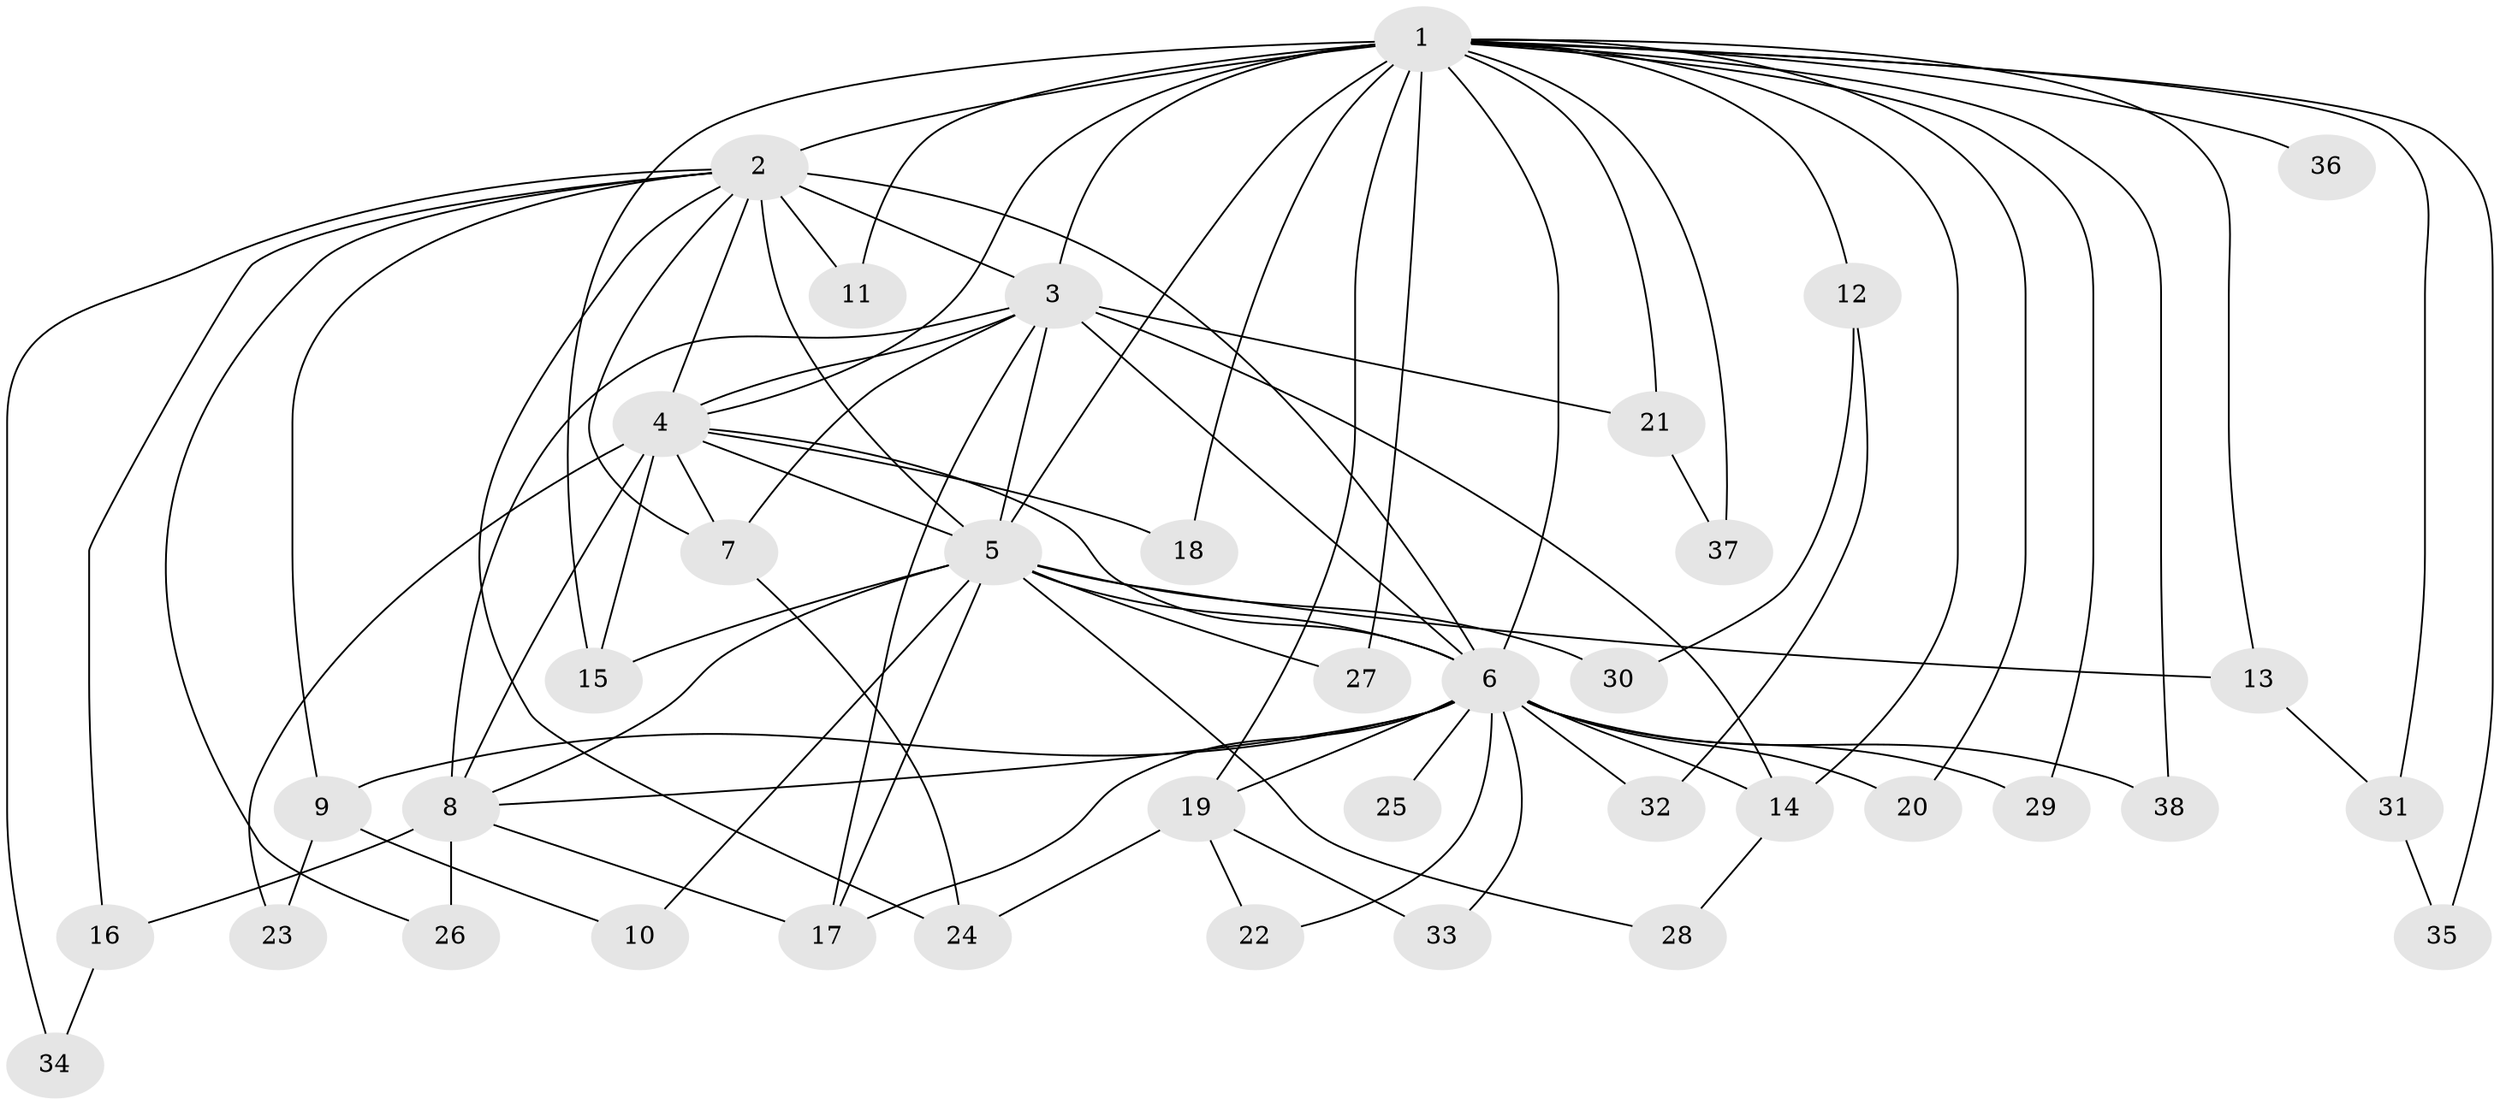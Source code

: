 // original degree distribution, {17: 0.031746031746031744, 18: 0.031746031746031744, 15: 0.015873015873015872, 14: 0.015873015873015872, 22: 0.015873015873015872, 19: 0.015873015873015872, 12: 0.015873015873015872, 16: 0.015873015873015872, 3: 0.20634920634920634, 2: 0.5396825396825397, 6: 0.015873015873015872, 4: 0.06349206349206349, 5: 0.015873015873015872}
// Generated by graph-tools (version 1.1) at 2025/49/03/04/25 22:49:38]
// undirected, 38 vertices, 84 edges
graph export_dot {
  node [color=gray90,style=filled];
  1;
  2;
  3;
  4;
  5;
  6;
  7;
  8;
  9;
  10;
  11;
  12;
  13;
  14;
  15;
  16;
  17;
  18;
  19;
  20;
  21;
  22;
  23;
  24;
  25;
  26;
  27;
  28;
  29;
  30;
  31;
  32;
  33;
  34;
  35;
  36;
  37;
  38;
  1 -- 2 [weight=2.0];
  1 -- 3 [weight=4.0];
  1 -- 4 [weight=2.0];
  1 -- 5 [weight=4.0];
  1 -- 6 [weight=4.0];
  1 -- 11 [weight=1.0];
  1 -- 12 [weight=2.0];
  1 -- 13 [weight=1.0];
  1 -- 14 [weight=1.0];
  1 -- 15 [weight=1.0];
  1 -- 18 [weight=2.0];
  1 -- 19 [weight=1.0];
  1 -- 20 [weight=1.0];
  1 -- 21 [weight=1.0];
  1 -- 27 [weight=1.0];
  1 -- 29 [weight=1.0];
  1 -- 31 [weight=1.0];
  1 -- 35 [weight=1.0];
  1 -- 36 [weight=1.0];
  1 -- 37 [weight=1.0];
  1 -- 38 [weight=1.0];
  2 -- 3 [weight=2.0];
  2 -- 4 [weight=1.0];
  2 -- 5 [weight=3.0];
  2 -- 6 [weight=2.0];
  2 -- 7 [weight=2.0];
  2 -- 9 [weight=1.0];
  2 -- 11 [weight=1.0];
  2 -- 16 [weight=1.0];
  2 -- 24 [weight=1.0];
  2 -- 26 [weight=1.0];
  2 -- 34 [weight=1.0];
  3 -- 4 [weight=3.0];
  3 -- 5 [weight=4.0];
  3 -- 6 [weight=4.0];
  3 -- 7 [weight=1.0];
  3 -- 8 [weight=1.0];
  3 -- 14 [weight=1.0];
  3 -- 17 [weight=3.0];
  3 -- 21 [weight=3.0];
  4 -- 5 [weight=2.0];
  4 -- 6 [weight=2.0];
  4 -- 7 [weight=1.0];
  4 -- 8 [weight=1.0];
  4 -- 15 [weight=1.0];
  4 -- 18 [weight=1.0];
  4 -- 23 [weight=1.0];
  5 -- 6 [weight=4.0];
  5 -- 8 [weight=1.0];
  5 -- 10 [weight=1.0];
  5 -- 13 [weight=1.0];
  5 -- 15 [weight=2.0];
  5 -- 17 [weight=1.0];
  5 -- 27 [weight=1.0];
  5 -- 28 [weight=1.0];
  5 -- 30 [weight=1.0];
  6 -- 8 [weight=1.0];
  6 -- 9 [weight=1.0];
  6 -- 14 [weight=3.0];
  6 -- 17 [weight=1.0];
  6 -- 19 [weight=1.0];
  6 -- 20 [weight=1.0];
  6 -- 22 [weight=1.0];
  6 -- 25 [weight=1.0];
  6 -- 29 [weight=1.0];
  6 -- 32 [weight=1.0];
  6 -- 33 [weight=1.0];
  6 -- 38 [weight=1.0];
  7 -- 24 [weight=1.0];
  8 -- 16 [weight=1.0];
  8 -- 17 [weight=1.0];
  8 -- 26 [weight=1.0];
  9 -- 10 [weight=1.0];
  9 -- 23 [weight=1.0];
  12 -- 30 [weight=1.0];
  12 -- 32 [weight=1.0];
  13 -- 31 [weight=1.0];
  14 -- 28 [weight=1.0];
  16 -- 34 [weight=1.0];
  19 -- 22 [weight=1.0];
  19 -- 24 [weight=1.0];
  19 -- 33 [weight=1.0];
  21 -- 37 [weight=1.0];
  31 -- 35 [weight=1.0];
}
